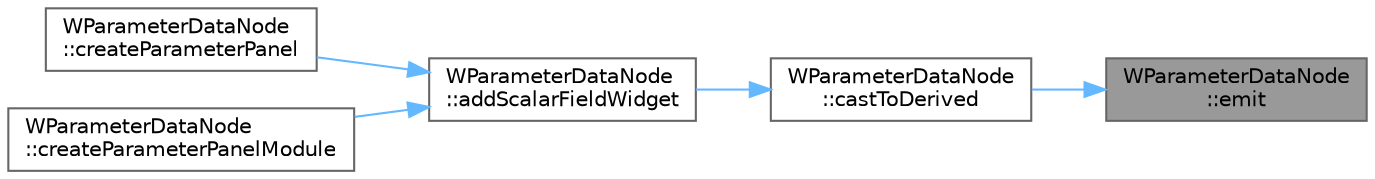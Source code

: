 digraph "WParameterDataNode::emit"
{
 // LATEX_PDF_SIZE
  bgcolor="transparent";
  edge [fontname=Helvetica,fontsize=10,labelfontname=Helvetica,labelfontsize=10];
  node [fontname=Helvetica,fontsize=10,shape=box,height=0.2,width=0.4];
  rankdir="RL";
  Node1 [id="Node000001",label="WParameterDataNode\l::emit",height=0.2,width=0.4,color="gray40", fillcolor="grey60", style="filled", fontcolor="black",tooltip=" "];
  Node1 -> Node2 [id="edge1_Node000001_Node000002",dir="back",color="steelblue1",style="solid",tooltip=" "];
  Node2 [id="Node000002",label="WParameterDataNode\l::castToDerived",height=0.2,width=0.4,color="grey40", fillcolor="white", style="filled",URL="$class_w_parameter_data_node.html#ad126ae0fdb9e34d7a2baa0f0d6fc3286",tooltip=" "];
  Node2 -> Node3 [id="edge2_Node000002_Node000003",dir="back",color="steelblue1",style="solid",tooltip=" "];
  Node3 [id="Node000003",label="WParameterDataNode\l::addScalarFieldWidget",height=0.2,width=0.4,color="grey40", fillcolor="white", style="filled",URL="$class_w_parameter_data_node.html#a4ad790d9788cd53d5aa4cd4ccaf60ef5",tooltip=" "];
  Node3 -> Node4 [id="edge3_Node000003_Node000004",dir="back",color="steelblue1",style="solid",tooltip=" "];
  Node4 [id="Node000004",label="WParameterDataNode\l::createParameterPanel",height=0.2,width=0.4,color="grey40", fillcolor="white", style="filled",URL="$class_w_parameter_data_node.html#a719a679820cb424f73e9c0be6d2adac6",tooltip=" "];
  Node3 -> Node5 [id="edge4_Node000003_Node000005",dir="back",color="steelblue1",style="solid",tooltip=" "];
  Node5 [id="Node000005",label="WParameterDataNode\l::createParameterPanelModule",height=0.2,width=0.4,color="grey40", fillcolor="white", style="filled",URL="$class_w_parameter_data_node.html#abf92988407598e7d406edc9f7c6a22e3",tooltip=" "];
}
